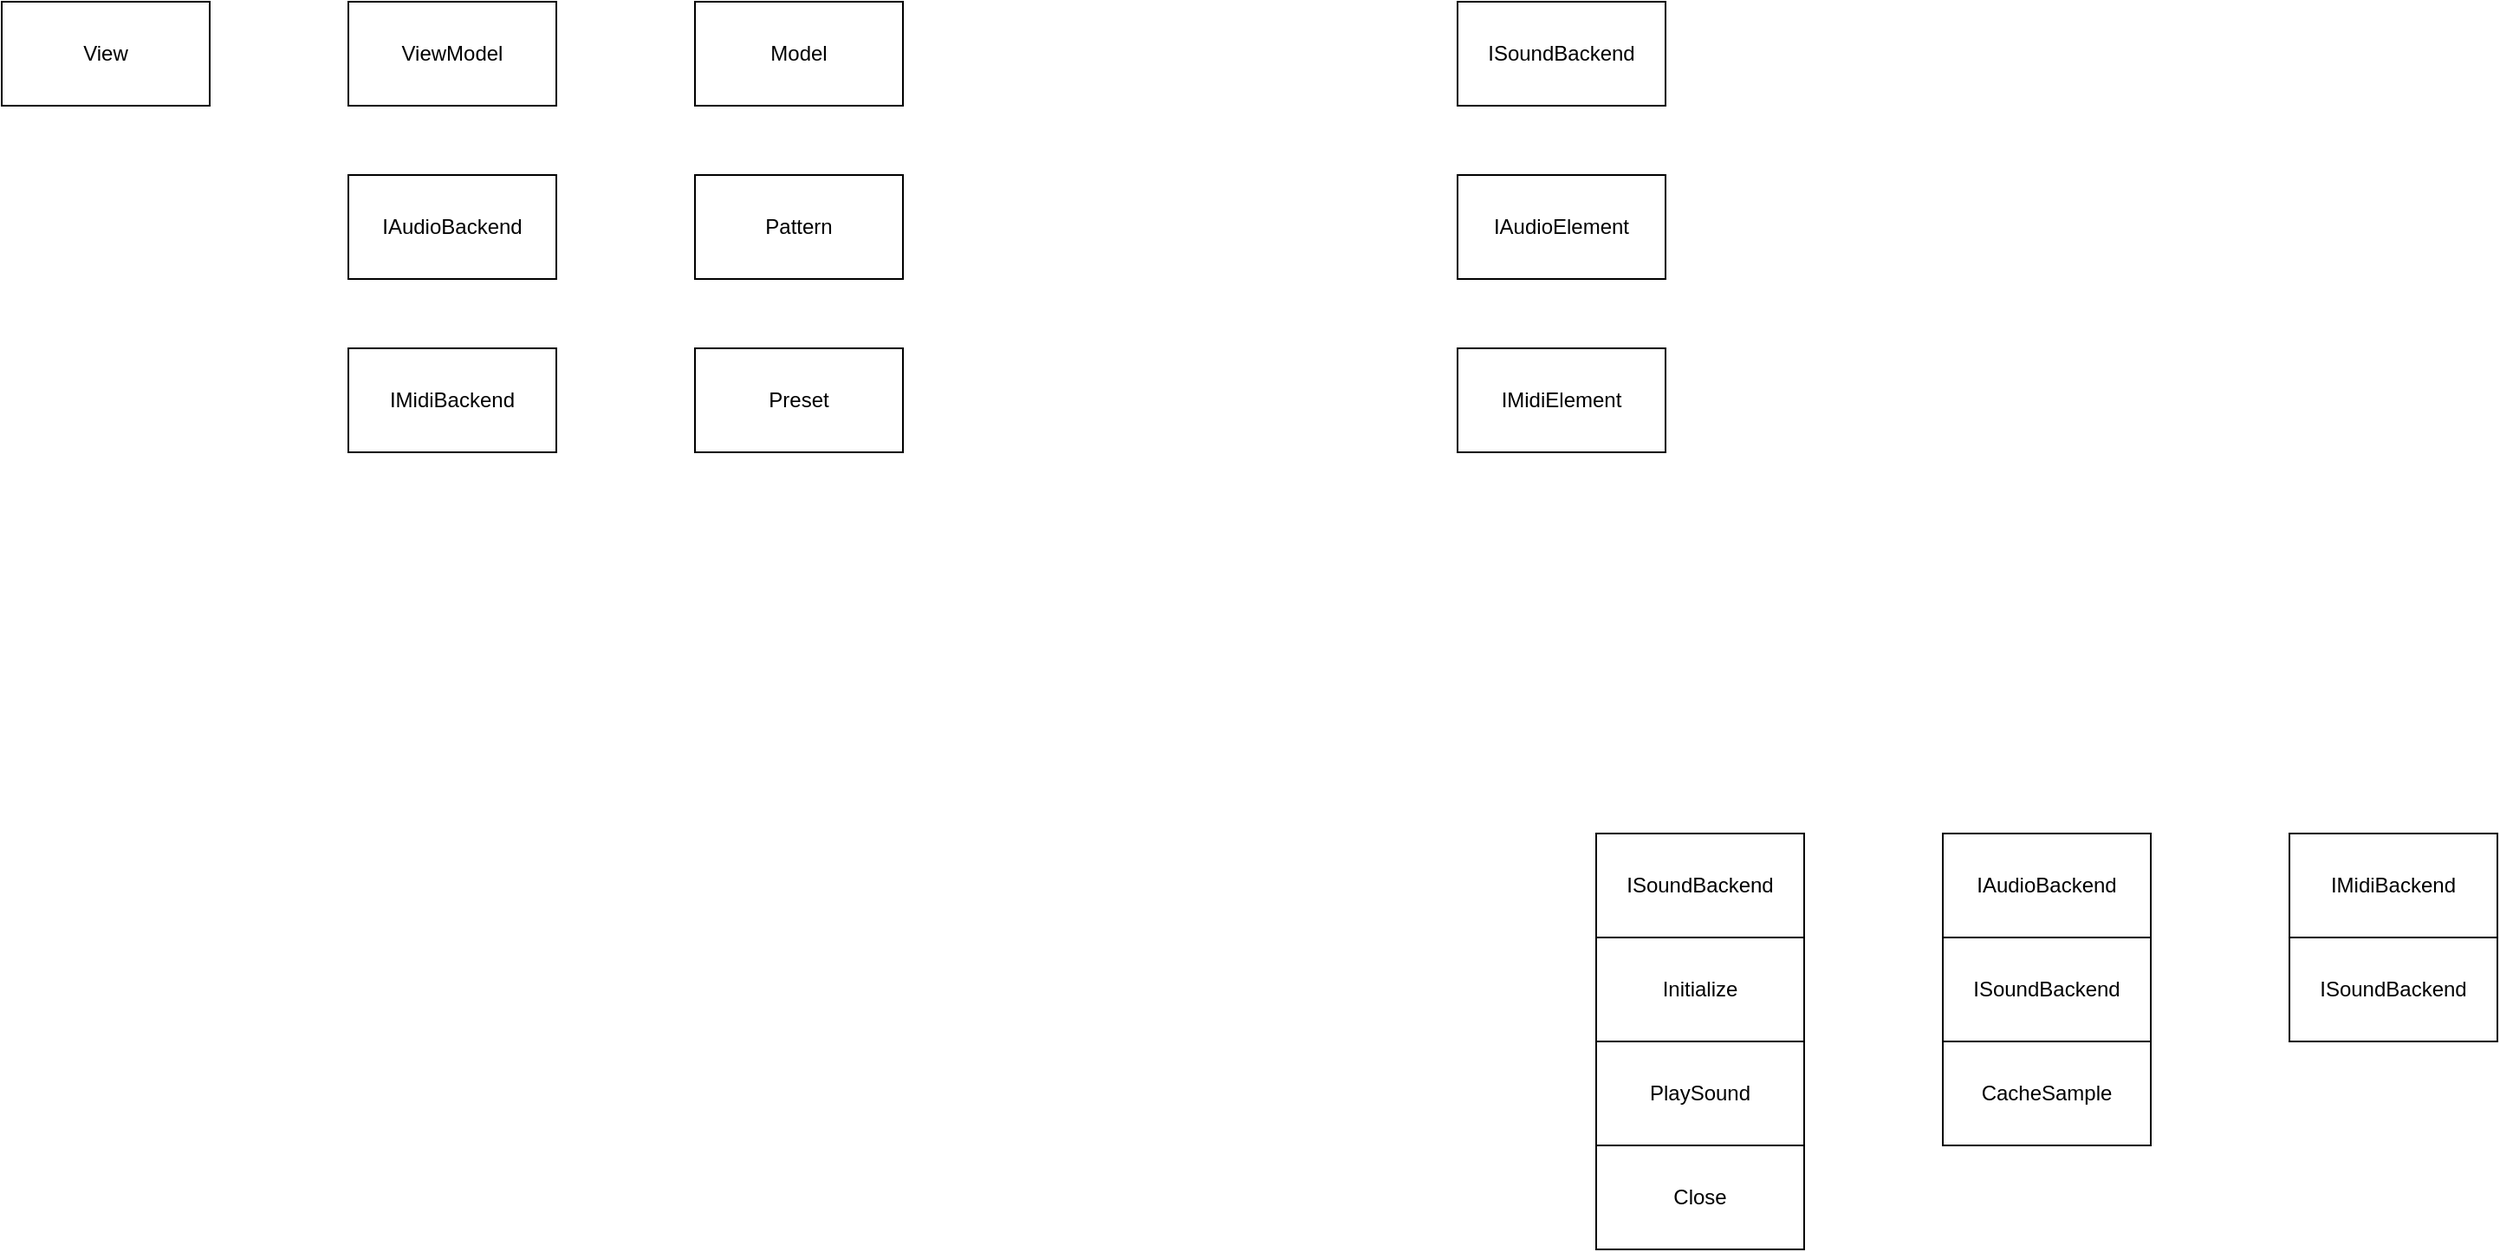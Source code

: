 <mxfile>
    <diagram id="CAlxZUKkT018hC1Xqqpl" name="Page-1">
        <mxGraphModel dx="2026" dy="1113" grid="1" gridSize="10" guides="1" tooltips="1" connect="1" arrows="1" fold="1" page="1" pageScale="1" pageWidth="850" pageHeight="1100" math="0" shadow="0">
            <root>
                <mxCell id="0"/>
                <mxCell id="1" parent="0"/>
                <mxCell id="2" value="View" style="rounded=0;whiteSpace=wrap;html=1;" vertex="1" parent="1">
                    <mxGeometry x="40" y="40" width="120" height="60" as="geometry"/>
                </mxCell>
                <mxCell id="3" value="ViewModel" style="rounded=0;whiteSpace=wrap;html=1;" vertex="1" parent="1">
                    <mxGeometry x="240" y="40" width="120" height="60" as="geometry"/>
                </mxCell>
                <mxCell id="4" value="Model" style="rounded=0;whiteSpace=wrap;html=1;" vertex="1" parent="1">
                    <mxGeometry x="440" y="40" width="120" height="60" as="geometry"/>
                </mxCell>
                <mxCell id="5" value="Pattern" style="rounded=0;whiteSpace=wrap;html=1;" vertex="1" parent="1">
                    <mxGeometry x="440" y="140" width="120" height="60" as="geometry"/>
                </mxCell>
                <mxCell id="6" value="Preset" style="rounded=0;whiteSpace=wrap;html=1;" vertex="1" parent="1">
                    <mxGeometry x="440" y="240" width="120" height="60" as="geometry"/>
                </mxCell>
                <mxCell id="7" value="IAudioBackend" style="rounded=0;whiteSpace=wrap;html=1;" vertex="1" parent="1">
                    <mxGeometry x="240" y="140" width="120" height="60" as="geometry"/>
                </mxCell>
                <mxCell id="8" value="ISoundBackend" style="rounded=0;whiteSpace=wrap;html=1;" vertex="1" parent="1">
                    <mxGeometry x="880" y="40" width="120" height="60" as="geometry"/>
                </mxCell>
                <mxCell id="10" value="IAudioElement" style="rounded=0;whiteSpace=wrap;html=1;" vertex="1" parent="1">
                    <mxGeometry x="880" y="140" width="120" height="60" as="geometry"/>
                </mxCell>
                <mxCell id="11" value="IMidiBackend" style="rounded=0;whiteSpace=wrap;html=1;" vertex="1" parent="1">
                    <mxGeometry x="240" y="240" width="120" height="60" as="geometry"/>
                </mxCell>
                <mxCell id="12" value="IMidiElement" style="rounded=0;whiteSpace=wrap;html=1;" vertex="1" parent="1">
                    <mxGeometry x="880" y="240" width="120" height="60" as="geometry"/>
                </mxCell>
                <mxCell id="13" value="ISoundBackend" style="rounded=0;whiteSpace=wrap;html=1;" vertex="1" parent="1">
                    <mxGeometry x="960" y="520" width="120" height="60" as="geometry"/>
                </mxCell>
                <mxCell id="15" value="Initialize" style="rounded=0;whiteSpace=wrap;html=1;" vertex="1" parent="1">
                    <mxGeometry x="960" y="580" width="120" height="60" as="geometry"/>
                </mxCell>
                <mxCell id="17" value="PlaySound" style="rounded=0;whiteSpace=wrap;html=1;" vertex="1" parent="1">
                    <mxGeometry x="960" y="640" width="120" height="60" as="geometry"/>
                </mxCell>
                <mxCell id="18" value="Close" style="rounded=0;whiteSpace=wrap;html=1;" vertex="1" parent="1">
                    <mxGeometry x="960" y="700" width="120" height="60" as="geometry"/>
                </mxCell>
                <mxCell id="19" value="IAudioBackend" style="rounded=0;whiteSpace=wrap;html=1;" vertex="1" parent="1">
                    <mxGeometry x="1160" y="520" width="120" height="60" as="geometry"/>
                </mxCell>
                <mxCell id="20" value="ISoundBackend" style="rounded=0;whiteSpace=wrap;html=1;" vertex="1" parent="1">
                    <mxGeometry x="1160" y="580" width="120" height="60" as="geometry"/>
                </mxCell>
                <mxCell id="21" value="CacheSample" style="rounded=0;whiteSpace=wrap;html=1;" vertex="1" parent="1">
                    <mxGeometry x="1160" y="640" width="120" height="60" as="geometry"/>
                </mxCell>
                <mxCell id="23" value="IMidiBackend" style="rounded=0;whiteSpace=wrap;html=1;" vertex="1" parent="1">
                    <mxGeometry x="1360" y="520" width="120" height="60" as="geometry"/>
                </mxCell>
                <mxCell id="24" value="ISoundBackend" style="rounded=0;whiteSpace=wrap;html=1;" vertex="1" parent="1">
                    <mxGeometry x="1360" y="580" width="120" height="60" as="geometry"/>
                </mxCell>
            </root>
        </mxGraphModel>
    </diagram>
</mxfile>